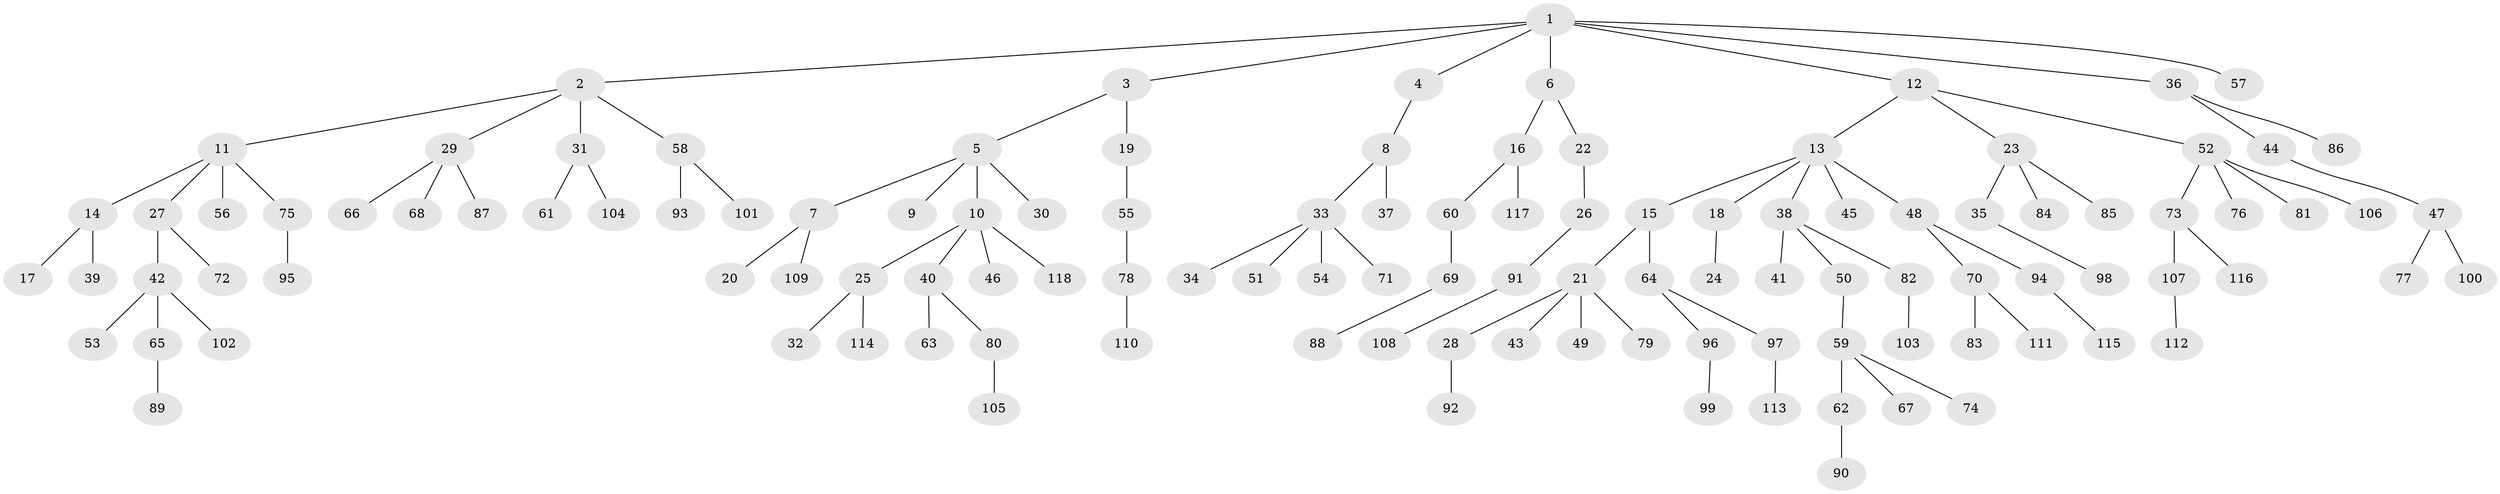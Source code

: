 // Generated by graph-tools (version 1.1) at 2025/53/03/09/25 04:53:59]
// undirected, 118 vertices, 117 edges
graph export_dot {
graph [start="1"]
  node [color=gray90,style=filled];
  1;
  2;
  3;
  4;
  5;
  6;
  7;
  8;
  9;
  10;
  11;
  12;
  13;
  14;
  15;
  16;
  17;
  18;
  19;
  20;
  21;
  22;
  23;
  24;
  25;
  26;
  27;
  28;
  29;
  30;
  31;
  32;
  33;
  34;
  35;
  36;
  37;
  38;
  39;
  40;
  41;
  42;
  43;
  44;
  45;
  46;
  47;
  48;
  49;
  50;
  51;
  52;
  53;
  54;
  55;
  56;
  57;
  58;
  59;
  60;
  61;
  62;
  63;
  64;
  65;
  66;
  67;
  68;
  69;
  70;
  71;
  72;
  73;
  74;
  75;
  76;
  77;
  78;
  79;
  80;
  81;
  82;
  83;
  84;
  85;
  86;
  87;
  88;
  89;
  90;
  91;
  92;
  93;
  94;
  95;
  96;
  97;
  98;
  99;
  100;
  101;
  102;
  103;
  104;
  105;
  106;
  107;
  108;
  109;
  110;
  111;
  112;
  113;
  114;
  115;
  116;
  117;
  118;
  1 -- 2;
  1 -- 3;
  1 -- 4;
  1 -- 6;
  1 -- 12;
  1 -- 36;
  1 -- 57;
  2 -- 11;
  2 -- 29;
  2 -- 31;
  2 -- 58;
  3 -- 5;
  3 -- 19;
  4 -- 8;
  5 -- 7;
  5 -- 9;
  5 -- 10;
  5 -- 30;
  6 -- 16;
  6 -- 22;
  7 -- 20;
  7 -- 109;
  8 -- 33;
  8 -- 37;
  10 -- 25;
  10 -- 40;
  10 -- 46;
  10 -- 118;
  11 -- 14;
  11 -- 27;
  11 -- 56;
  11 -- 75;
  12 -- 13;
  12 -- 23;
  12 -- 52;
  13 -- 15;
  13 -- 18;
  13 -- 38;
  13 -- 45;
  13 -- 48;
  14 -- 17;
  14 -- 39;
  15 -- 21;
  15 -- 64;
  16 -- 60;
  16 -- 117;
  18 -- 24;
  19 -- 55;
  21 -- 28;
  21 -- 43;
  21 -- 49;
  21 -- 79;
  22 -- 26;
  23 -- 35;
  23 -- 84;
  23 -- 85;
  25 -- 32;
  25 -- 114;
  26 -- 91;
  27 -- 42;
  27 -- 72;
  28 -- 92;
  29 -- 66;
  29 -- 68;
  29 -- 87;
  31 -- 61;
  31 -- 104;
  33 -- 34;
  33 -- 51;
  33 -- 54;
  33 -- 71;
  35 -- 98;
  36 -- 44;
  36 -- 86;
  38 -- 41;
  38 -- 50;
  38 -- 82;
  40 -- 63;
  40 -- 80;
  42 -- 53;
  42 -- 65;
  42 -- 102;
  44 -- 47;
  47 -- 77;
  47 -- 100;
  48 -- 70;
  48 -- 94;
  50 -- 59;
  52 -- 73;
  52 -- 76;
  52 -- 81;
  52 -- 106;
  55 -- 78;
  58 -- 93;
  58 -- 101;
  59 -- 62;
  59 -- 67;
  59 -- 74;
  60 -- 69;
  62 -- 90;
  64 -- 96;
  64 -- 97;
  65 -- 89;
  69 -- 88;
  70 -- 83;
  70 -- 111;
  73 -- 107;
  73 -- 116;
  75 -- 95;
  78 -- 110;
  80 -- 105;
  82 -- 103;
  91 -- 108;
  94 -- 115;
  96 -- 99;
  97 -- 113;
  107 -- 112;
}
